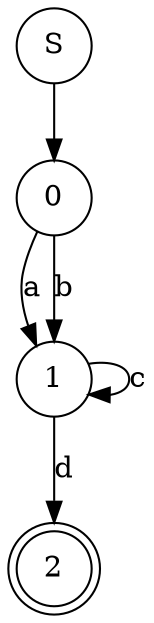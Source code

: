 digraph{
    q0 [shape="circle" width=0.5 height=0.5 label = "S"];
    q1 [shape="circle" width=0.5 height=0.5 label = "0"];
    q2 [shape="circle" width=0.5 height=0.5 label = "1"];
    q3 [shape="doublecircle" width=0.5 height=0.5 label = "2"];
    q0 -> q1 
    q1 -> q2 [label="a"]
    q1 -> q2 [label="b"]
    q2 -> q2 [label="c"]
    q2 -> q3 [label="d"]


}